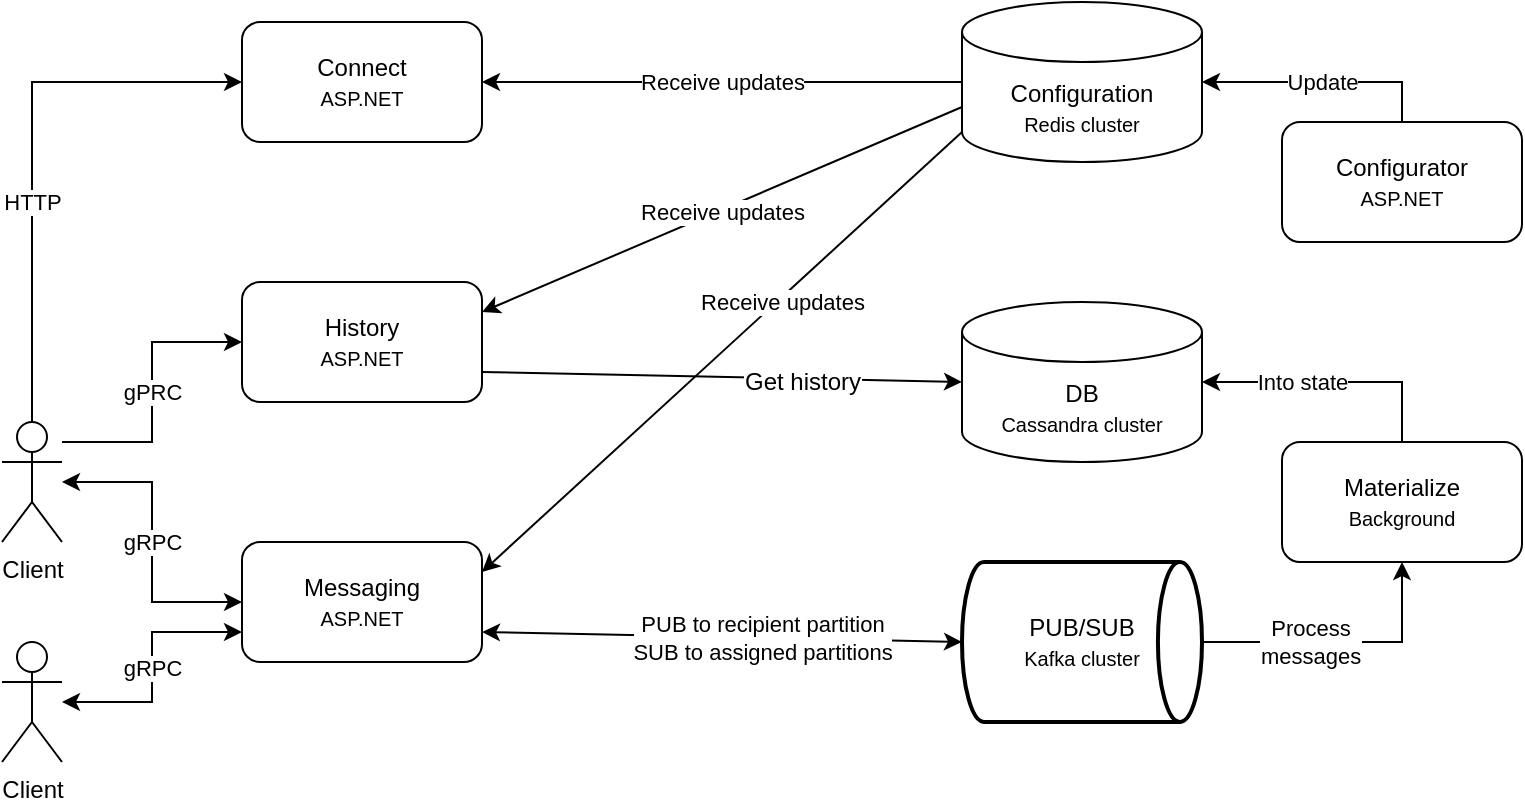 <mxfile version="13.7.9" type="device"><diagram id="G4t1x3i_cumIOjZ8GDXV" name="Page-1"><mxGraphModel dx="1253" dy="982" grid="1" gridSize="10" guides="1" tooltips="1" connect="1" arrows="1" fold="1" page="1" pageScale="1" pageWidth="850" pageHeight="1100" math="0" shadow="0"><root><mxCell id="0"/><mxCell id="1" parent="0"/><mxCell id="4NMri5ObQx2eB0Vx6lmc-10" value="gRPC" style="edgeStyle=orthogonalEdgeStyle;rounded=0;orthogonalLoop=1;jettySize=auto;html=1;entryX=0;entryY=0.5;entryDx=0;entryDy=0;startArrow=classic;startFill=1;" parent="1" source="4NMri5ObQx2eB0Vx6lmc-1" target="4NMri5ObQx2eB0Vx6lmc-4" edge="1"><mxGeometry relative="1" as="geometry"/></mxCell><mxCell id="Gfm62hS2zhEuvZ2v64Gk-5" value="HTTP" style="edgeStyle=orthogonalEdgeStyle;rounded=0;orthogonalLoop=1;jettySize=auto;html=1;entryX=0;entryY=0.5;entryDx=0;entryDy=0;" parent="1" source="4NMri5ObQx2eB0Vx6lmc-1" target="Gfm62hS2zhEuvZ2v64Gk-1" edge="1"><mxGeometry x="-0.2" relative="1" as="geometry"><Array as="points"><mxPoint x="55" y="80"/></Array><mxPoint as="offset"/></mxGeometry></mxCell><mxCell id="ENQS6q1PjWJlhAXhEhIM-2" value="gPRC" style="edgeStyle=orthogonalEdgeStyle;rounded=0;orthogonalLoop=1;jettySize=auto;html=1;entryX=0;entryY=0.5;entryDx=0;entryDy=0;" edge="1" parent="1" source="4NMri5ObQx2eB0Vx6lmc-1" target="ENQS6q1PjWJlhAXhEhIM-1"><mxGeometry relative="1" as="geometry"><Array as="points"><mxPoint x="115" y="260"/><mxPoint x="115" y="210"/></Array></mxGeometry></mxCell><mxCell id="4NMri5ObQx2eB0Vx6lmc-1" value="Client" style="shape=umlActor;verticalLabelPosition=bottom;verticalAlign=top;html=1;outlineConnect=0;" parent="1" vertex="1"><mxGeometry x="40" y="250" width="30" height="60" as="geometry"/></mxCell><mxCell id="4NMri5ObQx2eB0Vx6lmc-13" value="gRPC" style="edgeStyle=orthogonalEdgeStyle;rounded=0;orthogonalLoop=1;jettySize=auto;html=1;entryX=0;entryY=0.75;entryDx=0;entryDy=0;startArrow=classic;startFill=1;" parent="1" source="4NMri5ObQx2eB0Vx6lmc-3" target="4NMri5ObQx2eB0Vx6lmc-4" edge="1"><mxGeometry relative="1" as="geometry"/></mxCell><mxCell id="4NMri5ObQx2eB0Vx6lmc-3" value="Client" style="shape=umlActor;verticalLabelPosition=bottom;verticalAlign=top;html=1;outlineConnect=0;" parent="1" vertex="1"><mxGeometry x="40" y="360" width="30" height="60" as="geometry"/></mxCell><mxCell id="4NMri5ObQx2eB0Vx6lmc-16" value="PUB to recipient partition&lt;br&gt;&lt;div&gt;SUB to assigned partitions&lt;/div&gt;" style="rounded=0;orthogonalLoop=1;jettySize=auto;html=1;entryX=0;entryY=0.5;entryDx=0;entryDy=0;entryPerimeter=0;startArrow=classic;startFill=1;exitX=1;exitY=0.75;exitDx=0;exitDy=0;" parent="1" source="4NMri5ObQx2eB0Vx6lmc-4" target="4NMri5ObQx2eB0Vx6lmc-9" edge="1"><mxGeometry x="0.168" relative="1" as="geometry"><mxPoint as="offset"/></mxGeometry></mxCell><mxCell id="4NMri5ObQx2eB0Vx6lmc-4" value="&lt;font style=&quot;font-size: 12px&quot;&gt;Messaging&lt;/font&gt;&lt;br&gt;&lt;font style=&quot;font-size: 10px&quot;&gt;ASP.NET&lt;/font&gt;" style="rounded=1;whiteSpace=wrap;html=1;" parent="1" vertex="1"><mxGeometry x="160" y="310" width="120" height="60" as="geometry"/></mxCell><mxCell id="Gfm62hS2zhEuvZ2v64Gk-10" value="Process&lt;br&gt;messages" style="edgeStyle=orthogonalEdgeStyle;rounded=0;orthogonalLoop=1;jettySize=auto;html=1;entryX=0.5;entryY=1;entryDx=0;entryDy=0;" parent="1" source="4NMri5ObQx2eB0Vx6lmc-9" target="Gfm62hS2zhEuvZ2v64Gk-9" edge="1"><mxGeometry x="-0.231" relative="1" as="geometry"><mxPoint as="offset"/></mxGeometry></mxCell><mxCell id="4NMri5ObQx2eB0Vx6lmc-9" value="PUB/SUB&lt;br&gt;&lt;font style=&quot;font-size: 10px&quot;&gt;Kafka cluster&lt;/font&gt;" style="strokeWidth=2;html=1;shape=mxgraph.flowchart.direct_data;whiteSpace=wrap;" parent="1" vertex="1"><mxGeometry x="520" y="320" width="120" height="80" as="geometry"/></mxCell><mxCell id="4NMri5ObQx2eB0Vx6lmc-20" value="DB&lt;br&gt;&lt;font style=&quot;font-size: 10px&quot;&gt;Cassandra cluster&lt;/font&gt;" style="shape=cylinder3;whiteSpace=wrap;html=1;boundedLbl=1;backgroundOutline=1;size=15;" parent="1" vertex="1"><mxGeometry x="520" y="190" width="120" height="80" as="geometry"/></mxCell><mxCell id="4NMri5ObQx2eB0Vx6lmc-25" value="&lt;font style=&quot;font-size: 12px&quot;&gt;Get history&lt;/font&gt;" style="rounded=0;orthogonalLoop=1;jettySize=auto;html=1;entryX=0;entryY=0.5;entryDx=0;entryDy=0;entryPerimeter=0;startArrow=none;startFill=0;exitX=1;exitY=0.75;exitDx=0;exitDy=0;" parent="1" source="ENQS6q1PjWJlhAXhEhIM-1" target="4NMri5ObQx2eB0Vx6lmc-20" edge="1"><mxGeometry x="0.334" y="-2" relative="1" as="geometry"><mxPoint x="370" y="95" as="sourcePoint"/><mxPoint x="600" y="240" as="targetPoint"/><mxPoint as="offset"/></mxGeometry></mxCell><mxCell id="QVO6qr5AluIkjkF2SAql-3" value="Receive updates" style="edgeStyle=orthogonalEdgeStyle;rounded=0;orthogonalLoop=1;jettySize=auto;html=1;entryX=0;entryY=0.5;entryDx=0;entryDy=0;entryPerimeter=0;exitX=1;exitY=0.5;exitDx=0;exitDy=0;startArrow=classic;startFill=1;endArrow=none;endFill=0;" parent="1" source="Gfm62hS2zhEuvZ2v64Gk-1" target="QVO6qr5AluIkjkF2SAql-2" edge="1"><mxGeometry relative="1" as="geometry"><Array as="points"><mxPoint x="400" y="80"/><mxPoint x="400" y="80"/></Array><mxPoint as="offset"/></mxGeometry></mxCell><mxCell id="Gfm62hS2zhEuvZ2v64Gk-1" value="&lt;font style=&quot;font-size: 12px&quot;&gt;Connect&lt;/font&gt;&lt;br&gt;&lt;font style=&quot;font-size: 10px&quot;&gt;ASP.NET&lt;/font&gt;" style="rounded=1;whiteSpace=wrap;html=1;" parent="1" vertex="1"><mxGeometry x="160" y="50" width="120" height="60" as="geometry"/></mxCell><mxCell id="Gfm62hS2zhEuvZ2v64Gk-11" value="Into state" style="edgeStyle=orthogonalEdgeStyle;rounded=0;orthogonalLoop=1;jettySize=auto;html=1;entryX=1;entryY=0.5;entryDx=0;entryDy=0;entryPerimeter=0;exitX=0.5;exitY=0;exitDx=0;exitDy=0;" parent="1" source="Gfm62hS2zhEuvZ2v64Gk-9" target="4NMri5ObQx2eB0Vx6lmc-20" edge="1"><mxGeometry x="0.231" relative="1" as="geometry"><Array as="points"><mxPoint x="740" y="230"/></Array><mxPoint as="offset"/><mxPoint x="740" y="250" as="sourcePoint"/></mxGeometry></mxCell><mxCell id="Gfm62hS2zhEuvZ2v64Gk-9" value="Materialize&lt;br&gt;&lt;font style=&quot;font-size: 10px&quot;&gt;Background&lt;/font&gt;" style="rounded=1;whiteSpace=wrap;html=1;" parent="1" vertex="1"><mxGeometry x="680" y="260" width="120" height="60" as="geometry"/></mxCell><mxCell id="QVO6qr5AluIkjkF2SAql-7" value="Update" style="edgeStyle=orthogonalEdgeStyle;rounded=0;orthogonalLoop=1;jettySize=auto;html=1;entryX=1;entryY=0.5;entryDx=0;entryDy=0;entryPerimeter=0;exitX=0.5;exitY=0;exitDx=0;exitDy=0;" parent="1" source="Gfm62hS2zhEuvZ2v64Gk-13" target="QVO6qr5AluIkjkF2SAql-2" edge="1"><mxGeometry relative="1" as="geometry"/></mxCell><mxCell id="Gfm62hS2zhEuvZ2v64Gk-13" value="Configurator&lt;br&gt;&lt;font style=&quot;font-size: 10px&quot;&gt;ASP.NET&lt;/font&gt;" style="rounded=1;whiteSpace=wrap;html=1;" parent="1" vertex="1"><mxGeometry x="680" y="100" width="120" height="60" as="geometry"/></mxCell><mxCell id="QVO6qr5AluIkjkF2SAql-1" value="Receive updates" style="endArrow=classic;html=1;exitX=0;exitY=1;exitDx=0;exitDy=-15;entryX=1;entryY=0.25;entryDx=0;entryDy=0;exitPerimeter=0;" parent="1" source="QVO6qr5AluIkjkF2SAql-2" target="4NMri5ObQx2eB0Vx6lmc-4" edge="1"><mxGeometry x="-0.24" y="2" width="50" height="50" relative="1" as="geometry"><mxPoint x="200" y="120" as="sourcePoint"/><mxPoint x="200" y="200" as="targetPoint"/><mxPoint as="offset"/></mxGeometry></mxCell><mxCell id="QVO6qr5AluIkjkF2SAql-2" value="Configuration&lt;br&gt;&lt;font style=&quot;font-size: 10px&quot;&gt;Redis cluster&lt;/font&gt;" style="shape=cylinder3;whiteSpace=wrap;html=1;boundedLbl=1;backgroundOutline=1;size=15;" parent="1" vertex="1"><mxGeometry x="520" y="40" width="120" height="80" as="geometry"/></mxCell><mxCell id="ENQS6q1PjWJlhAXhEhIM-1" value="&lt;font style=&quot;font-size: 12px&quot;&gt;History&lt;/font&gt;&lt;br&gt;&lt;font style=&quot;font-size: 10px&quot;&gt;ASP.NET&lt;/font&gt;" style="rounded=1;whiteSpace=wrap;html=1;" vertex="1" parent="1"><mxGeometry x="160" y="180" width="120" height="60" as="geometry"/></mxCell><mxCell id="ENQS6q1PjWJlhAXhEhIM-4" value="Receive updates" style="endArrow=classic;html=1;exitX=0;exitY=0;exitDx=0;exitDy=52.5;entryX=1;entryY=0.25;entryDx=0;entryDy=0;exitPerimeter=0;" edge="1" parent="1" source="QVO6qr5AluIkjkF2SAql-2" target="ENQS6q1PjWJlhAXhEhIM-1"><mxGeometry x="0.005" y="1" width="50" height="50" relative="1" as="geometry"><mxPoint x="530" y="102.5" as="sourcePoint"/><mxPoint x="290" y="335" as="targetPoint"/><mxPoint as="offset"/></mxGeometry></mxCell></root></mxGraphModel></diagram></mxfile>